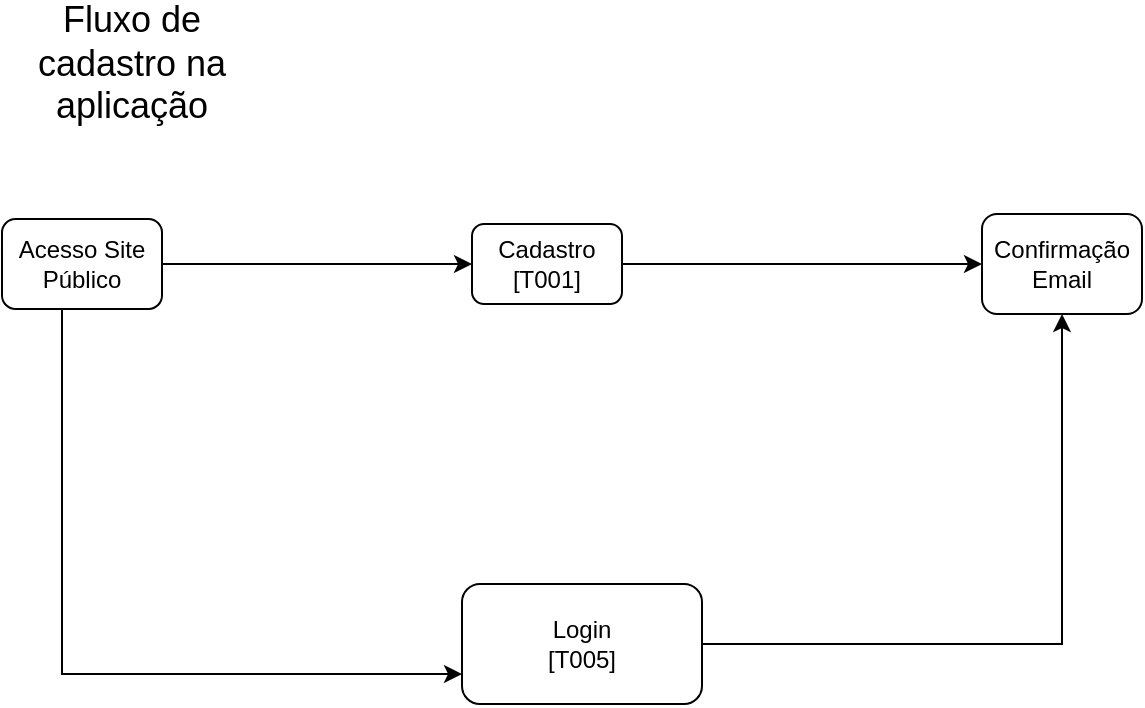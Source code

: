 <mxfile>
    <diagram id="kgpKYQtTHZ0yAKxKKP6v" name="Page-1">
        <mxGraphModel dx="1155" dy="434" grid="1" gridSize="10" guides="1" tooltips="1" connect="1" arrows="1" fold="1" page="1" pageScale="1" pageWidth="850" pageHeight="1100" math="0" shadow="0">
            <root>
                <mxCell id="0"/>
                <mxCell id="1" parent="0"/>
                <mxCell id="jF51_TRKOIB4lYGw2IrB-8" style="edgeStyle=orthogonalEdgeStyle;rounded=0;orthogonalLoop=1;jettySize=auto;html=1;" parent="1" source="jF51_TRKOIB4lYGw2IrB-1" target="jF51_TRKOIB4lYGw2IrB-2" edge="1">
                    <mxGeometry relative="1" as="geometry"/>
                </mxCell>
                <mxCell id="jF51_TRKOIB4lYGw2IrB-13" style="edgeStyle=orthogonalEdgeStyle;rounded=0;orthogonalLoop=1;jettySize=auto;html=1;entryX=0;entryY=0.75;entryDx=0;entryDy=0;" parent="1" source="jF51_TRKOIB4lYGw2IrB-1" target="jF51_TRKOIB4lYGw2IrB-7" edge="1">
                    <mxGeometry relative="1" as="geometry">
                        <Array as="points">
                            <mxPoint x="80" y="395"/>
                        </Array>
                    </mxGeometry>
                </mxCell>
                <mxCell id="jF51_TRKOIB4lYGw2IrB-1" value="Acesso Site Público" style="rounded=1;whiteSpace=wrap;html=1;" parent="1" vertex="1">
                    <mxGeometry x="50" y="167.5" width="80" height="45" as="geometry"/>
                </mxCell>
                <mxCell id="jF51_TRKOIB4lYGw2IrB-10" style="edgeStyle=orthogonalEdgeStyle;rounded=0;orthogonalLoop=1;jettySize=auto;html=1;exitX=1;exitY=0.5;exitDx=0;exitDy=0;" parent="1" source="jF51_TRKOIB4lYGw2IrB-2" target="jF51_TRKOIB4lYGw2IrB-3" edge="1">
                    <mxGeometry relative="1" as="geometry">
                        <mxPoint x="400" y="190" as="targetPoint"/>
                    </mxGeometry>
                </mxCell>
                <mxCell id="jF51_TRKOIB4lYGw2IrB-2" value="Cadastro&lt;br&gt;[T001]" style="rounded=1;whiteSpace=wrap;html=1;" parent="1" vertex="1">
                    <mxGeometry x="285" y="170" width="75" height="40" as="geometry"/>
                </mxCell>
                <mxCell id="jF51_TRKOIB4lYGw2IrB-3" value="Confirmação Email" style="rounded=1;whiteSpace=wrap;html=1;" parent="1" vertex="1">
                    <mxGeometry x="540" y="165" width="80" height="50" as="geometry"/>
                </mxCell>
                <mxCell id="jF51_TRKOIB4lYGw2IrB-47" style="edgeStyle=orthogonalEdgeStyle;rounded=0;orthogonalLoop=1;jettySize=auto;html=1;entryX=0.5;entryY=1;entryDx=0;entryDy=0;" parent="1" source="jF51_TRKOIB4lYGw2IrB-7" target="jF51_TRKOIB4lYGw2IrB-3" edge="1">
                    <mxGeometry relative="1" as="geometry">
                        <mxPoint x="650" y="280" as="sourcePoint"/>
                    </mxGeometry>
                </mxCell>
                <mxCell id="jF51_TRKOIB4lYGw2IrB-7" value="Login&lt;br&gt;[T005]" style="rounded=1;whiteSpace=wrap;html=1;" parent="1" vertex="1">
                    <mxGeometry x="280" y="350" width="120" height="60" as="geometry"/>
                </mxCell>
                <mxCell id="jF51_TRKOIB4lYGw2IrB-61" value="&lt;span style=&quot;font-size: 18px;&quot;&gt;Fluxo de cadastro na aplicação&lt;/span&gt;" style="text;strokeColor=none;align=center;fillColor=none;html=1;verticalAlign=middle;whiteSpace=wrap;rounded=0;" parent="1" vertex="1">
                    <mxGeometry x="50" y="90" width="130" as="geometry"/>
                </mxCell>
            </root>
        </mxGraphModel>
    </diagram>
</mxfile>